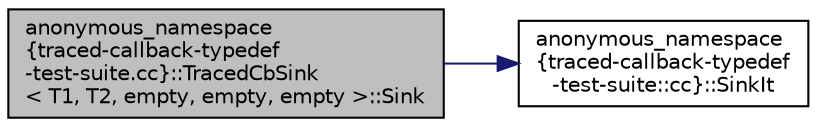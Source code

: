 digraph "anonymous_namespace{traced-callback-typedef-test-suite.cc}::TracedCbSink&lt; T1, T2, empty, empty, empty &gt;::Sink"
{
 // LATEX_PDF_SIZE
  edge [fontname="Helvetica",fontsize="10",labelfontname="Helvetica",labelfontsize="10"];
  node [fontname="Helvetica",fontsize="10",shape=record];
  rankdir="LR";
  Node1 [label="anonymous_namespace\l\{traced-callback-typedef\l-test-suite.cc\}::TracedCbSink\l\< T1, T2, empty, empty, empty \>::Sink",height=0.2,width=0.4,color="black", fillcolor="grey75", style="filled", fontcolor="black",tooltip=" "];
  Node1 -> Node2 [color="midnightblue",fontsize="10",style="solid",fontname="Helvetica"];
  Node2 [label="anonymous_namespace\l\{traced-callback-typedef\l-test-suite::cc\}::SinkIt",height=0.2,width=0.4,color="black", fillcolor="white", style="filled",URL="$namespaceanonymous__namespace_02traced-callback-typedef-test-suite_8cc_03.html#a88de23e3ee1577c31a3d38fde10c4df2",tooltip="Log that a callback was invoked."];
}
